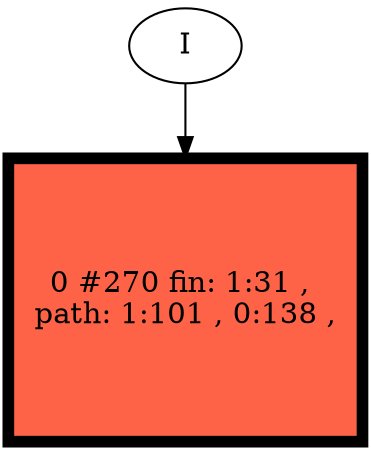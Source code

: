 // produced with flexfringe // 
digraph DFA {
	0 [label="root" shape=box];
		I -> 0;
	0 [ label="0 #270 fin: 1:31 , 
 path: 1:101 , 0:138 , " , style=filled, fillcolor="tomato", width=1.88739, height=1.88739, penwidth=5.60212];
}
